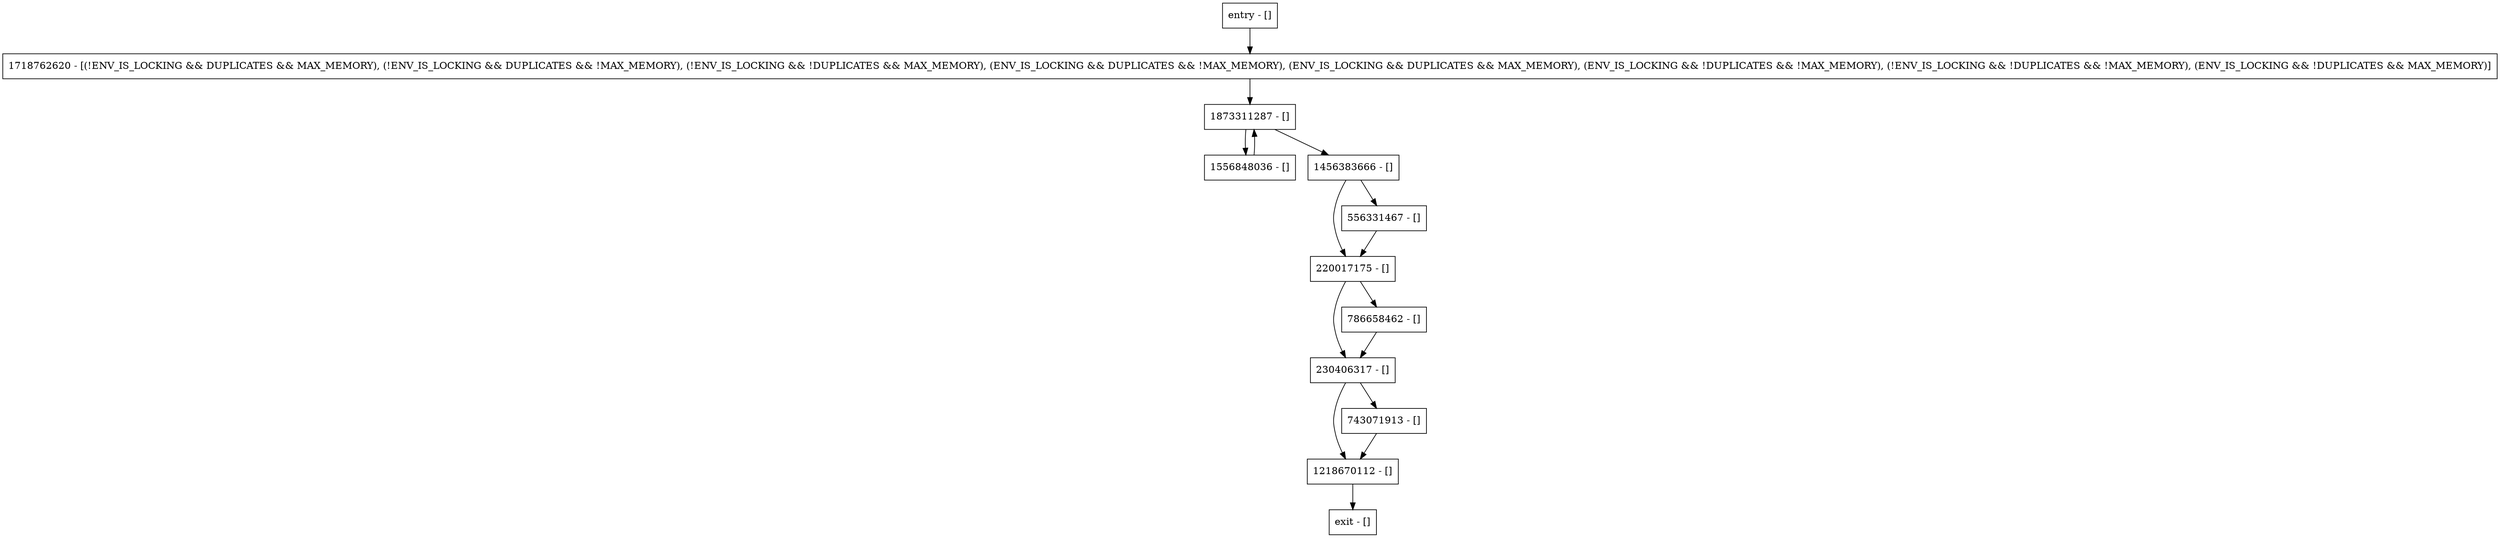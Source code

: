 digraph computeMemorySize {
node [shape=record];
1718762620 [label="1718762620 - [(!ENV_IS_LOCKING && DUPLICATES && MAX_MEMORY), (!ENV_IS_LOCKING && DUPLICATES && !MAX_MEMORY), (!ENV_IS_LOCKING && !DUPLICATES && MAX_MEMORY), (ENV_IS_LOCKING && DUPLICATES && !MAX_MEMORY), (ENV_IS_LOCKING && DUPLICATES && MAX_MEMORY), (ENV_IS_LOCKING && !DUPLICATES && !MAX_MEMORY), (!ENV_IS_LOCKING && !DUPLICATES && !MAX_MEMORY), (ENV_IS_LOCKING && !DUPLICATES && MAX_MEMORY)]"];
1218670112 [label="1218670112 - []"];
230406317 [label="230406317 - []"];
entry [label="entry - []"];
exit [label="exit - []"];
220017175 [label="220017175 - []"];
1556848036 [label="1556848036 - []"];
743071913 [label="743071913 - []"];
1456383666 [label="1456383666 - []"];
1873311287 [label="1873311287 - []"];
556331467 [label="556331467 - []"];
786658462 [label="786658462 - []"];
entry;
exit;
1718762620 -> 1873311287;
1218670112 -> exit;
230406317 -> 743071913;
230406317 -> 1218670112;
entry -> 1718762620;
220017175 -> 230406317;
220017175 -> 786658462;
1556848036 -> 1873311287;
743071913 -> 1218670112;
1456383666 -> 220017175;
1456383666 -> 556331467;
1873311287 -> 1556848036;
1873311287 -> 1456383666;
556331467 -> 220017175;
786658462 -> 230406317;
}
